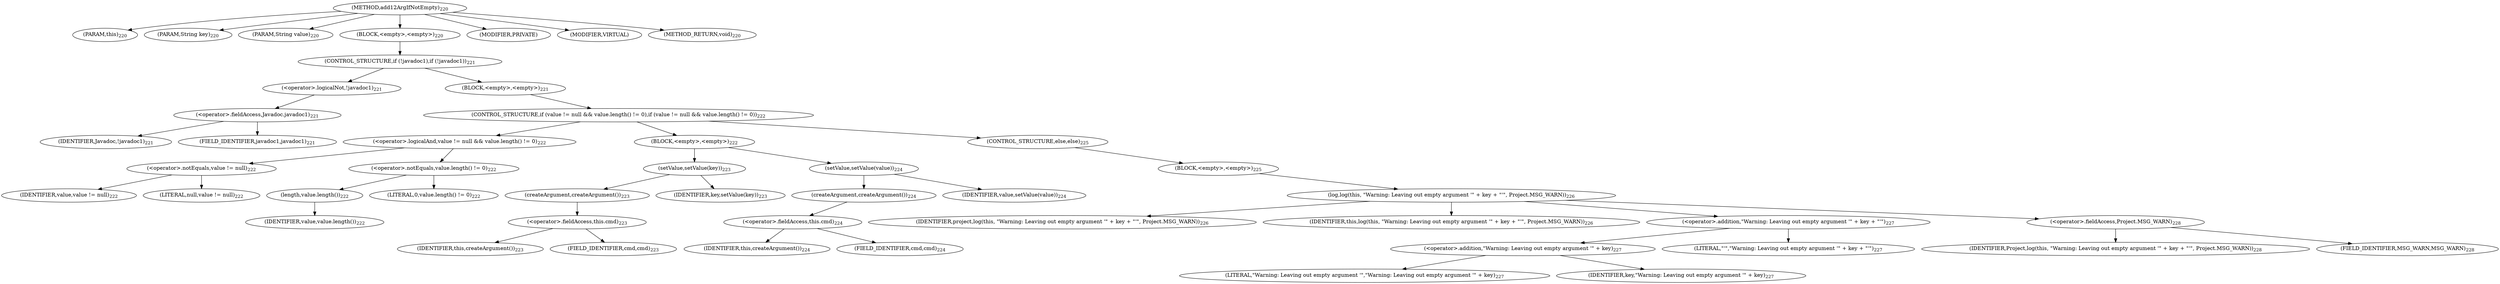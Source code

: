 digraph "add12ArgIfNotEmpty" {  
"720" [label = <(METHOD,add12ArgIfNotEmpty)<SUB>220</SUB>> ]
"112" [label = <(PARAM,this)<SUB>220</SUB>> ]
"721" [label = <(PARAM,String key)<SUB>220</SUB>> ]
"722" [label = <(PARAM,String value)<SUB>220</SUB>> ]
"723" [label = <(BLOCK,&lt;empty&gt;,&lt;empty&gt;)<SUB>220</SUB>> ]
"724" [label = <(CONTROL_STRUCTURE,if (!javadoc1),if (!javadoc1))<SUB>221</SUB>> ]
"725" [label = <(&lt;operator&gt;.logicalNot,!javadoc1)<SUB>221</SUB>> ]
"726" [label = <(&lt;operator&gt;.fieldAccess,Javadoc.javadoc1)<SUB>221</SUB>> ]
"727" [label = <(IDENTIFIER,Javadoc,!javadoc1)<SUB>221</SUB>> ]
"728" [label = <(FIELD_IDENTIFIER,javadoc1,javadoc1)<SUB>221</SUB>> ]
"729" [label = <(BLOCK,&lt;empty&gt;,&lt;empty&gt;)<SUB>221</SUB>> ]
"730" [label = <(CONTROL_STRUCTURE,if (value != null &amp;&amp; value.length() != 0),if (value != null &amp;&amp; value.length() != 0))<SUB>222</SUB>> ]
"731" [label = <(&lt;operator&gt;.logicalAnd,value != null &amp;&amp; value.length() != 0)<SUB>222</SUB>> ]
"732" [label = <(&lt;operator&gt;.notEquals,value != null)<SUB>222</SUB>> ]
"733" [label = <(IDENTIFIER,value,value != null)<SUB>222</SUB>> ]
"734" [label = <(LITERAL,null,value != null)<SUB>222</SUB>> ]
"735" [label = <(&lt;operator&gt;.notEquals,value.length() != 0)<SUB>222</SUB>> ]
"736" [label = <(length,value.length())<SUB>222</SUB>> ]
"737" [label = <(IDENTIFIER,value,value.length())<SUB>222</SUB>> ]
"738" [label = <(LITERAL,0,value.length() != 0)<SUB>222</SUB>> ]
"739" [label = <(BLOCK,&lt;empty&gt;,&lt;empty&gt;)<SUB>222</SUB>> ]
"740" [label = <(setValue,setValue(key))<SUB>223</SUB>> ]
"741" [label = <(createArgument,createArgument())<SUB>223</SUB>> ]
"742" [label = <(&lt;operator&gt;.fieldAccess,this.cmd)<SUB>223</SUB>> ]
"743" [label = <(IDENTIFIER,this,createArgument())<SUB>223</SUB>> ]
"744" [label = <(FIELD_IDENTIFIER,cmd,cmd)<SUB>223</SUB>> ]
"745" [label = <(IDENTIFIER,key,setValue(key))<SUB>223</SUB>> ]
"746" [label = <(setValue,setValue(value))<SUB>224</SUB>> ]
"747" [label = <(createArgument,createArgument())<SUB>224</SUB>> ]
"748" [label = <(&lt;operator&gt;.fieldAccess,this.cmd)<SUB>224</SUB>> ]
"749" [label = <(IDENTIFIER,this,createArgument())<SUB>224</SUB>> ]
"750" [label = <(FIELD_IDENTIFIER,cmd,cmd)<SUB>224</SUB>> ]
"751" [label = <(IDENTIFIER,value,setValue(value))<SUB>224</SUB>> ]
"752" [label = <(CONTROL_STRUCTURE,else,else)<SUB>225</SUB>> ]
"753" [label = <(BLOCK,&lt;empty&gt;,&lt;empty&gt;)<SUB>225</SUB>> ]
"754" [label = <(log,log(this, &quot;Warning: Leaving out empty argument '&quot; + key + &quot;'&quot;, Project.MSG_WARN))<SUB>226</SUB>> ]
"755" [label = <(IDENTIFIER,project,log(this, &quot;Warning: Leaving out empty argument '&quot; + key + &quot;'&quot;, Project.MSG_WARN))<SUB>226</SUB>> ]
"111" [label = <(IDENTIFIER,this,log(this, &quot;Warning: Leaving out empty argument '&quot; + key + &quot;'&quot;, Project.MSG_WARN))<SUB>226</SUB>> ]
"756" [label = <(&lt;operator&gt;.addition,&quot;Warning: Leaving out empty argument '&quot; + key + &quot;'&quot;)<SUB>227</SUB>> ]
"757" [label = <(&lt;operator&gt;.addition,&quot;Warning: Leaving out empty argument '&quot; + key)<SUB>227</SUB>> ]
"758" [label = <(LITERAL,&quot;Warning: Leaving out empty argument '&quot;,&quot;Warning: Leaving out empty argument '&quot; + key)<SUB>227</SUB>> ]
"759" [label = <(IDENTIFIER,key,&quot;Warning: Leaving out empty argument '&quot; + key)<SUB>227</SUB>> ]
"760" [label = <(LITERAL,&quot;'&quot;,&quot;Warning: Leaving out empty argument '&quot; + key + &quot;'&quot;)<SUB>227</SUB>> ]
"761" [label = <(&lt;operator&gt;.fieldAccess,Project.MSG_WARN)<SUB>228</SUB>> ]
"762" [label = <(IDENTIFIER,Project,log(this, &quot;Warning: Leaving out empty argument '&quot; + key + &quot;'&quot;, Project.MSG_WARN))<SUB>228</SUB>> ]
"763" [label = <(FIELD_IDENTIFIER,MSG_WARN,MSG_WARN)<SUB>228</SUB>> ]
"764" [label = <(MODIFIER,PRIVATE)> ]
"765" [label = <(MODIFIER,VIRTUAL)> ]
"766" [label = <(METHOD_RETURN,void)<SUB>220</SUB>> ]
  "720" -> "112" 
  "720" -> "721" 
  "720" -> "722" 
  "720" -> "723" 
  "720" -> "764" 
  "720" -> "765" 
  "720" -> "766" 
  "723" -> "724" 
  "724" -> "725" 
  "724" -> "729" 
  "725" -> "726" 
  "726" -> "727" 
  "726" -> "728" 
  "729" -> "730" 
  "730" -> "731" 
  "730" -> "739" 
  "730" -> "752" 
  "731" -> "732" 
  "731" -> "735" 
  "732" -> "733" 
  "732" -> "734" 
  "735" -> "736" 
  "735" -> "738" 
  "736" -> "737" 
  "739" -> "740" 
  "739" -> "746" 
  "740" -> "741" 
  "740" -> "745" 
  "741" -> "742" 
  "742" -> "743" 
  "742" -> "744" 
  "746" -> "747" 
  "746" -> "751" 
  "747" -> "748" 
  "748" -> "749" 
  "748" -> "750" 
  "752" -> "753" 
  "753" -> "754" 
  "754" -> "755" 
  "754" -> "111" 
  "754" -> "756" 
  "754" -> "761" 
  "756" -> "757" 
  "756" -> "760" 
  "757" -> "758" 
  "757" -> "759" 
  "761" -> "762" 
  "761" -> "763" 
}
